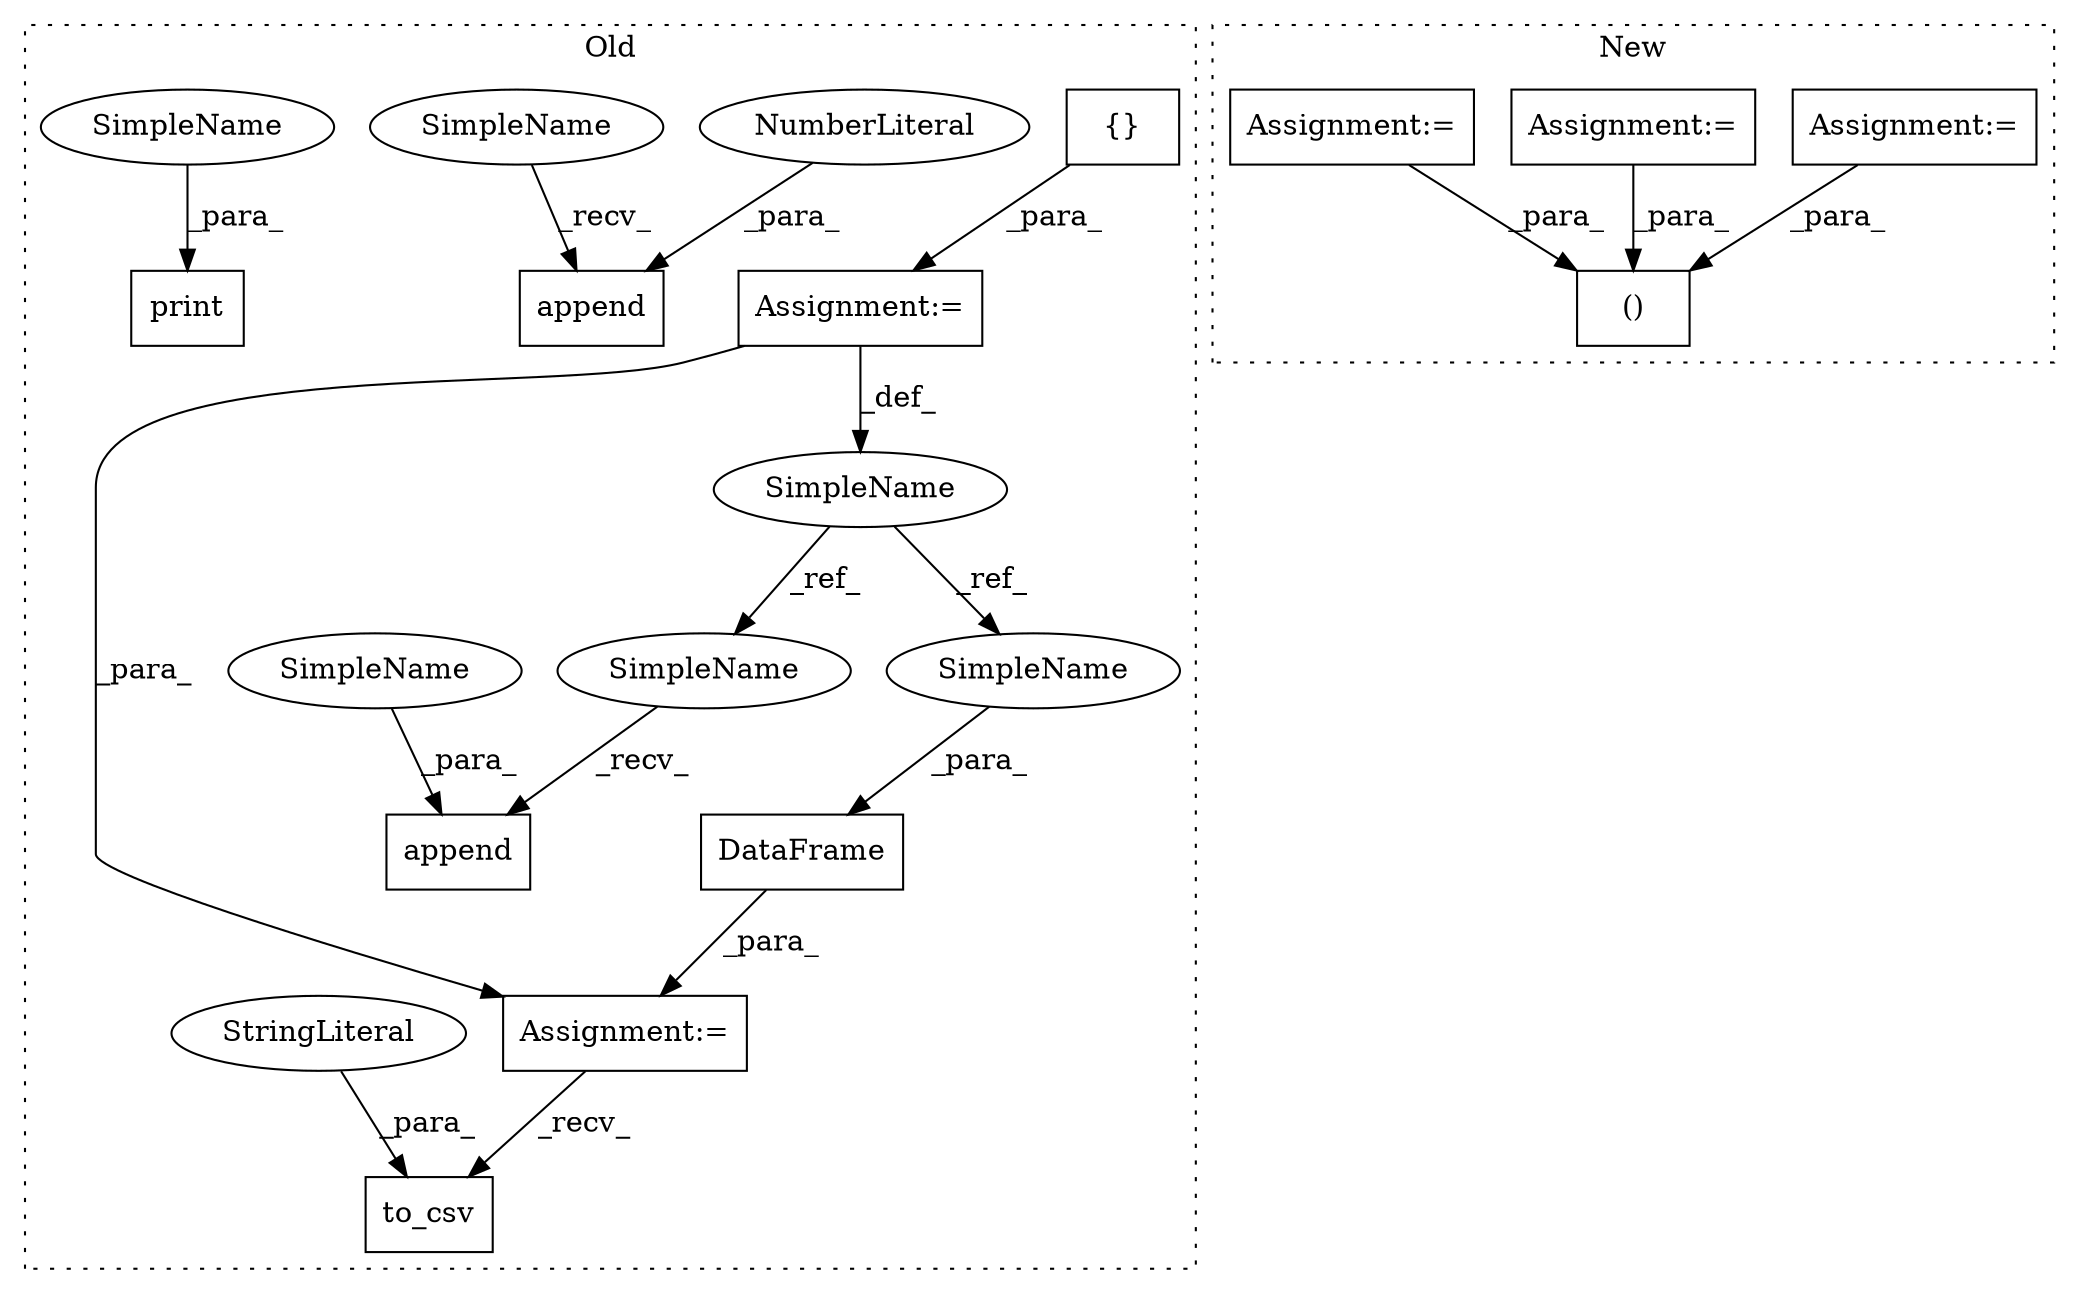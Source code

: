 digraph G {
subgraph cluster0 {
1 [label="to_csv" a="32" s="1748,1768" l="7,1" shape="box"];
3 [label="DataFrame" a="32" s="1717,1738" l="10,1" shape="box"];
4 [label="Assignment:=" a="7" s="1709" l="1" shape="box"];
5 [label="{}" a="4" s="898" l="2" shape="box"];
6 [label="SimpleName" a="42" s="875" l="11" shape="ellipse"];
7 [label="append" a="32" s="1630,1649" l="7,1" shape="box"];
8 [label="print" a="32" s="1591,1609" l="6,1" shape="box"];
9 [label="Assignment:=" a="7" s="886" l="1" shape="box"];
10 [label="StringLiteral" a="45" s="1755" l="13" shape="ellipse"];
14 [label="append" a="32" s="1240,1250" l="7,1" shape="box"];
15 [label="NumberLiteral" a="34" s="1247" l="3" shape="ellipse"];
16 [label="SimpleName" a="42" s="1727" l="11" shape="ellipse"];
17 [label="SimpleName" a="42" s="1618" l="11" shape="ellipse"];
18 [label="SimpleName" a="42" s="1227" l="12" shape="ellipse"];
19 [label="SimpleName" a="42" s="1597" l="12" shape="ellipse"];
20 [label="SimpleName" a="42" s="1637" l="12" shape="ellipse"];
label = "Old";
style="dotted";
}
subgraph cluster1 {
2 [label="()" a="106" s="1642" l="38" shape="box"];
11 [label="Assignment:=" a="7" s="382" l="4" shape="box"];
12 [label="Assignment:=" a="7" s="488" l="7" shape="box"];
13 [label="Assignment:=" a="7" s="565" l="1" shape="box"];
label = "New";
style="dotted";
}
3 -> 4 [label="_para_"];
4 -> 1 [label="_recv_"];
5 -> 9 [label="_para_"];
6 -> 16 [label="_ref_"];
6 -> 17 [label="_ref_"];
9 -> 6 [label="_def_"];
9 -> 4 [label="_para_"];
10 -> 1 [label="_para_"];
11 -> 2 [label="_para_"];
12 -> 2 [label="_para_"];
13 -> 2 [label="_para_"];
15 -> 14 [label="_para_"];
16 -> 3 [label="_para_"];
17 -> 7 [label="_recv_"];
18 -> 14 [label="_recv_"];
19 -> 8 [label="_para_"];
20 -> 7 [label="_para_"];
}